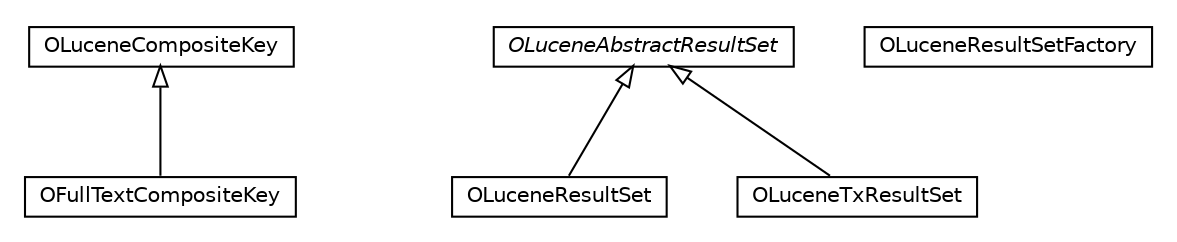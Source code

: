 #!/usr/local/bin/dot
#
# Class diagram 
# Generated by UMLGraph version R5_6-24-gf6e263 (http://www.umlgraph.org/)
#

digraph G {
	edge [fontname="Helvetica",fontsize=10,labelfontname="Helvetica",labelfontsize=10];
	node [fontname="Helvetica",fontsize=10,shape=plaintext];
	nodesep=0.25;
	ranksep=0.5;
	// com.orientechnologies.lucene.collections.OLuceneCompositeKey
	c416459 [label=<<table title="com.orientechnologies.lucene.collections.OLuceneCompositeKey" border="0" cellborder="1" cellspacing="0" cellpadding="2" port="p" href="./OLuceneCompositeKey.html">
		<tr><td><table border="0" cellspacing="0" cellpadding="1">
<tr><td align="center" balign="center"> OLuceneCompositeKey </td></tr>
		</table></td></tr>
		</table>>, URL="./OLuceneCompositeKey.html", fontname="Helvetica", fontcolor="black", fontsize=10.0];
	// com.orientechnologies.lucene.collections.OLuceneAbstractResultSet
	c416460 [label=<<table title="com.orientechnologies.lucene.collections.OLuceneAbstractResultSet" border="0" cellborder="1" cellspacing="0" cellpadding="2" port="p" href="./OLuceneAbstractResultSet.html">
		<tr><td><table border="0" cellspacing="0" cellpadding="1">
<tr><td align="center" balign="center"><font face="Helvetica-Oblique"> OLuceneAbstractResultSet </font></td></tr>
		</table></td></tr>
		</table>>, URL="./OLuceneAbstractResultSet.html", fontname="Helvetica", fontcolor="black", fontsize=10.0];
	// com.orientechnologies.lucene.collections.OLuceneResultSetFactory
	c416461 [label=<<table title="com.orientechnologies.lucene.collections.OLuceneResultSetFactory" border="0" cellborder="1" cellspacing="0" cellpadding="2" port="p" href="./OLuceneResultSetFactory.html">
		<tr><td><table border="0" cellspacing="0" cellpadding="1">
<tr><td align="center" balign="center"> OLuceneResultSetFactory </td></tr>
		</table></td></tr>
		</table>>, URL="./OLuceneResultSetFactory.html", fontname="Helvetica", fontcolor="black", fontsize=10.0];
	// com.orientechnologies.lucene.collections.OLuceneResultSet
	c416462 [label=<<table title="com.orientechnologies.lucene.collections.OLuceneResultSet" border="0" cellborder="1" cellspacing="0" cellpadding="2" port="p" href="./OLuceneResultSet.html">
		<tr><td><table border="0" cellspacing="0" cellpadding="1">
<tr><td align="center" balign="center"> OLuceneResultSet </td></tr>
		</table></td></tr>
		</table>>, URL="./OLuceneResultSet.html", fontname="Helvetica", fontcolor="black", fontsize=10.0];
	// com.orientechnologies.lucene.collections.OLuceneTxResultSet
	c416463 [label=<<table title="com.orientechnologies.lucene.collections.OLuceneTxResultSet" border="0" cellborder="1" cellspacing="0" cellpadding="2" port="p" href="./OLuceneTxResultSet.html">
		<tr><td><table border="0" cellspacing="0" cellpadding="1">
<tr><td align="center" balign="center"> OLuceneTxResultSet </td></tr>
		</table></td></tr>
		</table>>, URL="./OLuceneTxResultSet.html", fontname="Helvetica", fontcolor="black", fontsize=10.0];
	// com.orientechnologies.lucene.collections.OFullTextCompositeKey
	c416464 [label=<<table title="com.orientechnologies.lucene.collections.OFullTextCompositeKey" border="0" cellborder="1" cellspacing="0" cellpadding="2" port="p" href="./OFullTextCompositeKey.html">
		<tr><td><table border="0" cellspacing="0" cellpadding="1">
<tr><td align="center" balign="center"> OFullTextCompositeKey </td></tr>
		</table></td></tr>
		</table>>, URL="./OFullTextCompositeKey.html", fontname="Helvetica", fontcolor="black", fontsize=10.0];
	//com.orientechnologies.lucene.collections.OLuceneResultSet extends com.orientechnologies.lucene.collections.OLuceneAbstractResultSet
	c416460:p -> c416462:p [dir=back,arrowtail=empty];
	//com.orientechnologies.lucene.collections.OLuceneTxResultSet extends com.orientechnologies.lucene.collections.OLuceneAbstractResultSet
	c416460:p -> c416463:p [dir=back,arrowtail=empty];
	//com.orientechnologies.lucene.collections.OFullTextCompositeKey extends com.orientechnologies.lucene.collections.OLuceneCompositeKey
	c416459:p -> c416464:p [dir=back,arrowtail=empty];
}

